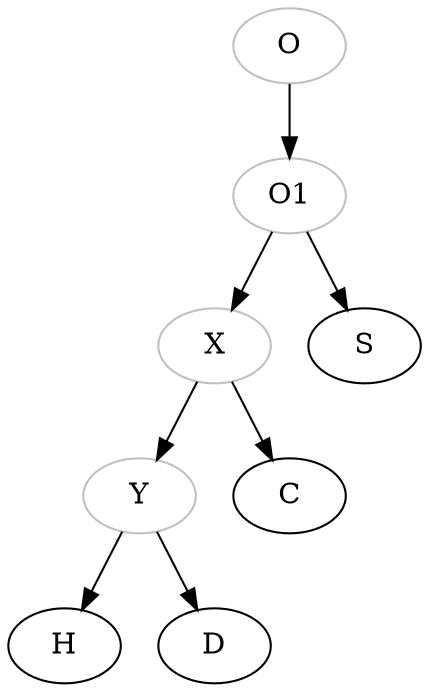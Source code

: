 digraph {
O[color="grey"];
O1[color="grey"];
X[color="grey"];
Y[color="grey"];
O->O1;
O1->S;
O1->X;
X->Y;
Y->H;
Y->D;
X->C;
}
